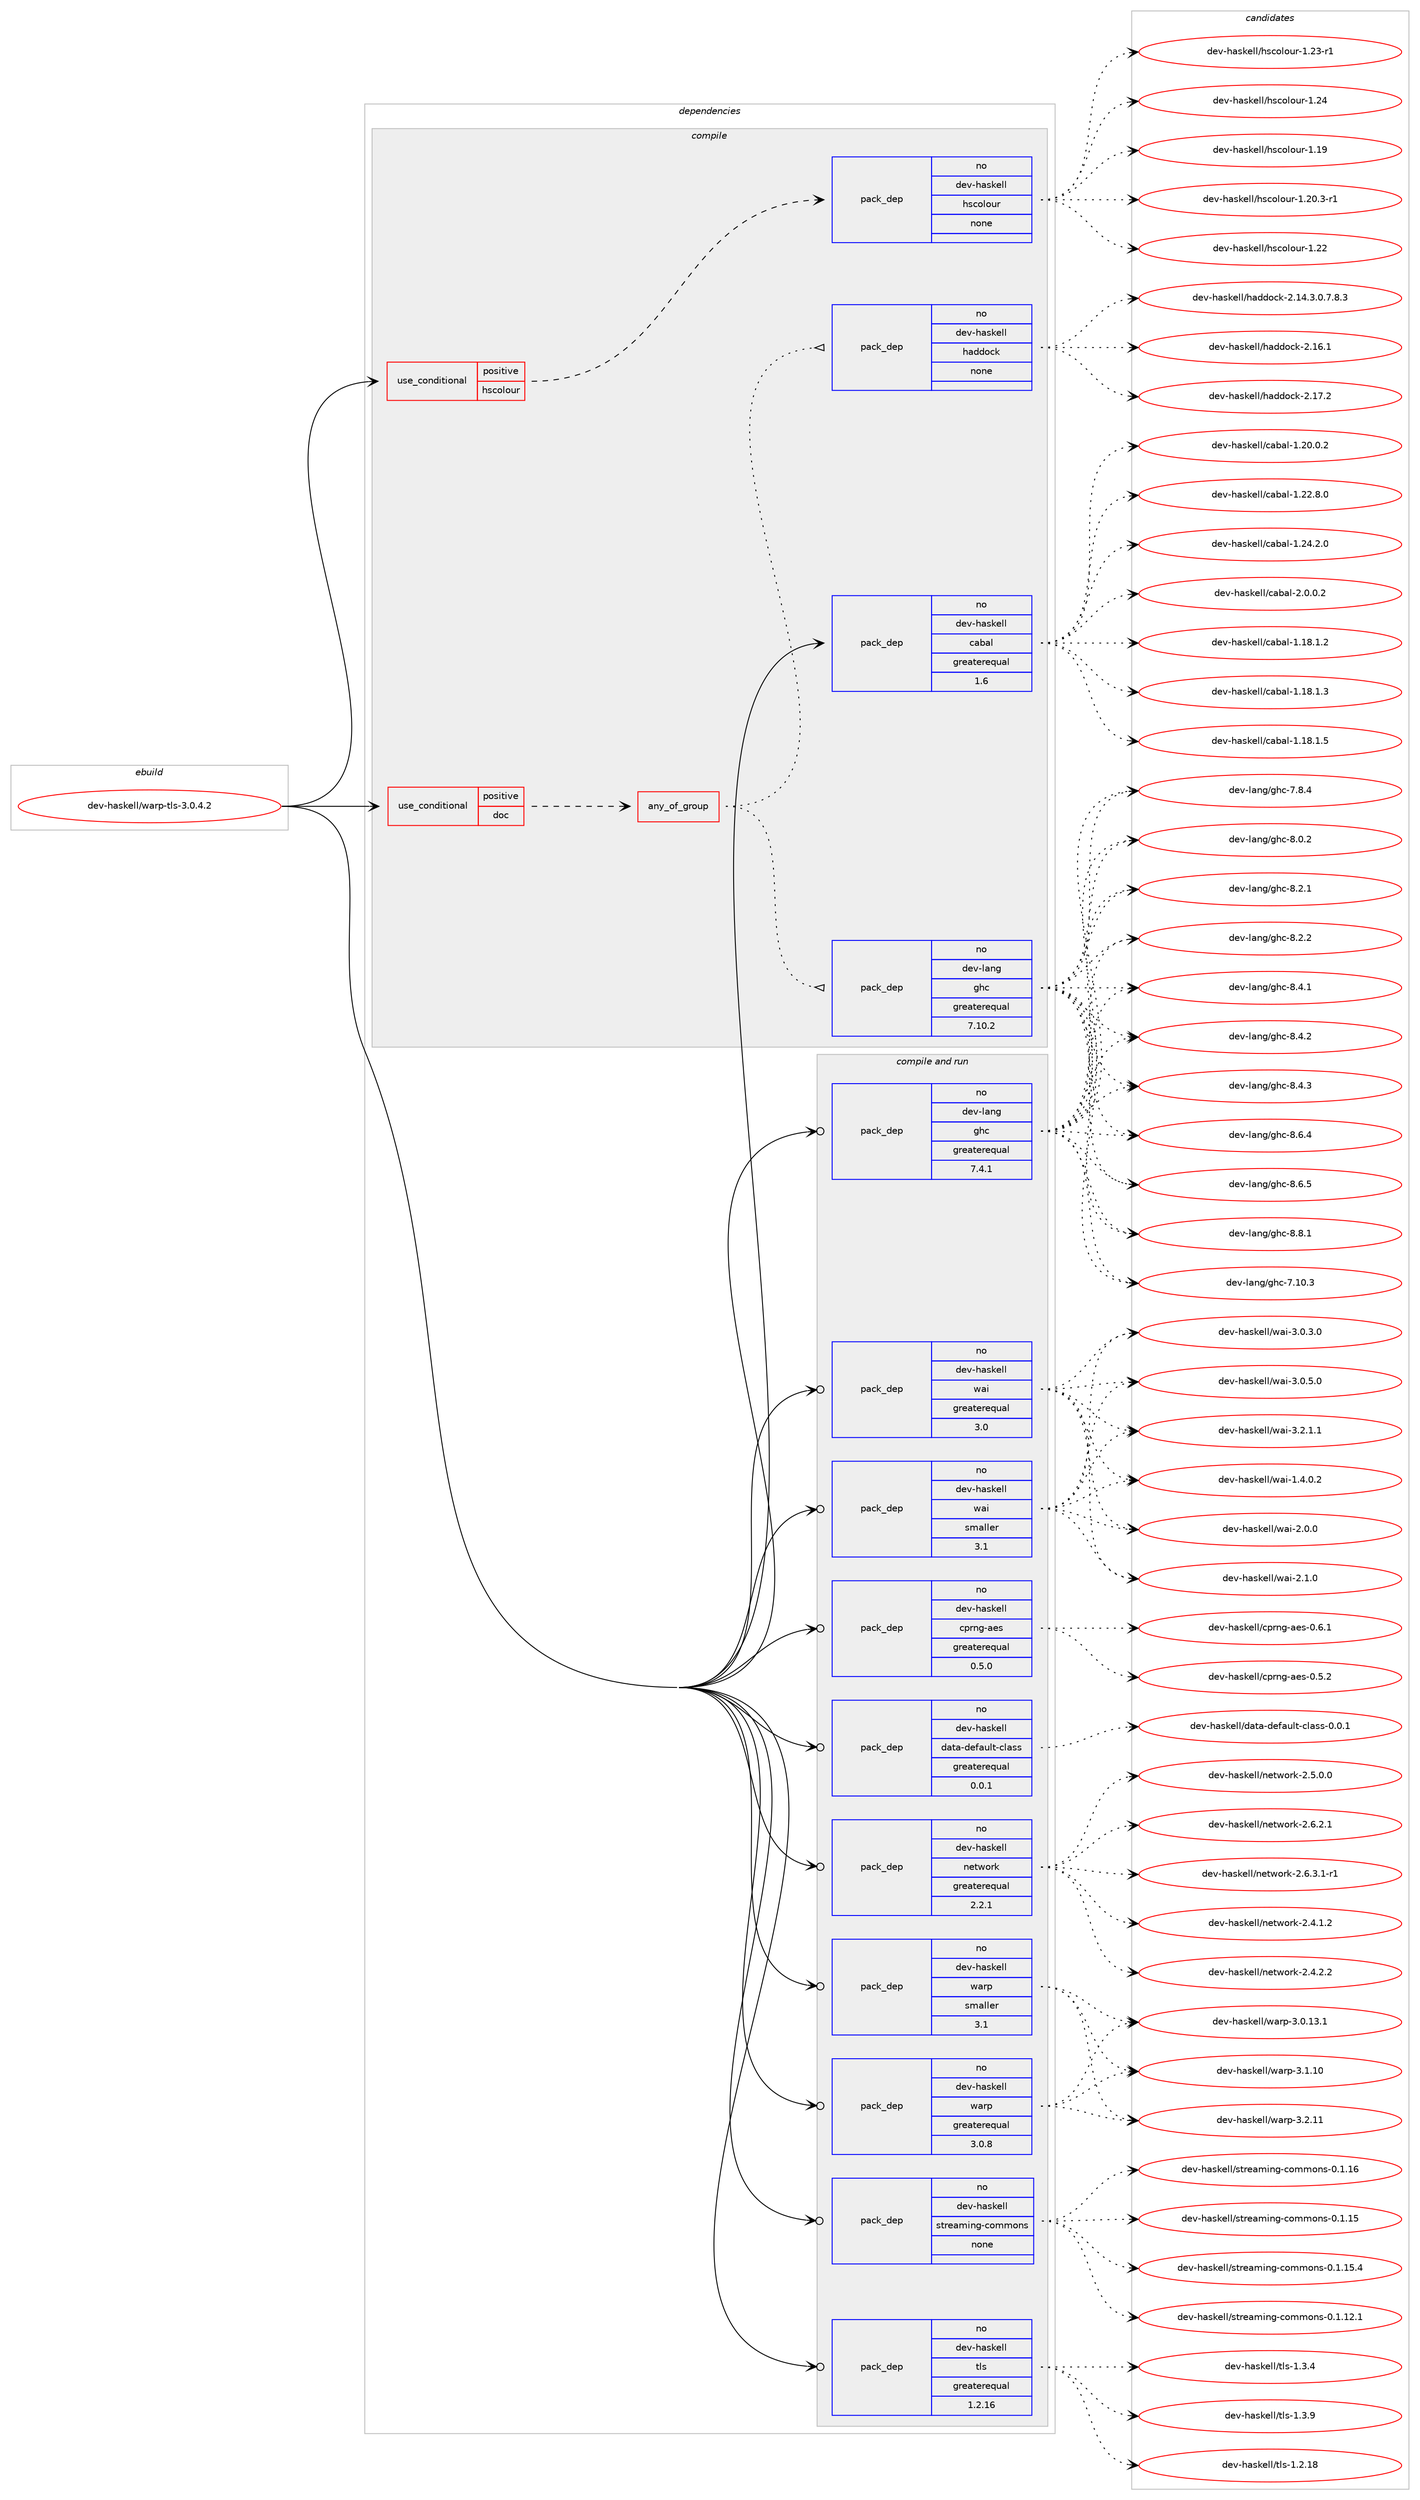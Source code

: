 digraph prolog {

# *************
# Graph options
# *************

newrank=true;
concentrate=true;
compound=true;
graph [rankdir=LR,fontname=Helvetica,fontsize=10,ranksep=1.5];#, ranksep=2.5, nodesep=0.2];
edge  [arrowhead=vee];
node  [fontname=Helvetica,fontsize=10];

# **********
# The ebuild
# **********

subgraph cluster_leftcol {
color=gray;
rank=same;
label=<<i>ebuild</i>>;
id [label="dev-haskell/warp-tls-3.0.4.2", color=red, width=4, href="../dev-haskell/warp-tls-3.0.4.2.svg"];
}

# ****************
# The dependencies
# ****************

subgraph cluster_midcol {
color=gray;
label=<<i>dependencies</i>>;
subgraph cluster_compile {
fillcolor="#eeeeee";
style=filled;
label=<<i>compile</i>>;
subgraph cond128175 {
dependency547773 [label=<<TABLE BORDER="0" CELLBORDER="1" CELLSPACING="0" CELLPADDING="4"><TR><TD ROWSPAN="3" CELLPADDING="10">use_conditional</TD></TR><TR><TD>positive</TD></TR><TR><TD>doc</TD></TR></TABLE>>, shape=none, color=red];
subgraph any10713 {
dependency547774 [label=<<TABLE BORDER="0" CELLBORDER="1" CELLSPACING="0" CELLPADDING="4"><TR><TD CELLPADDING="10">any_of_group</TD></TR></TABLE>>, shape=none, color=red];subgraph pack408528 {
dependency547775 [label=<<TABLE BORDER="0" CELLBORDER="1" CELLSPACING="0" CELLPADDING="4" WIDTH="220"><TR><TD ROWSPAN="6" CELLPADDING="30">pack_dep</TD></TR><TR><TD WIDTH="110">no</TD></TR><TR><TD>dev-haskell</TD></TR><TR><TD>haddock</TD></TR><TR><TD>none</TD></TR><TR><TD></TD></TR></TABLE>>, shape=none, color=blue];
}
dependency547774:e -> dependency547775:w [weight=20,style="dotted",arrowhead="oinv"];
subgraph pack408529 {
dependency547776 [label=<<TABLE BORDER="0" CELLBORDER="1" CELLSPACING="0" CELLPADDING="4" WIDTH="220"><TR><TD ROWSPAN="6" CELLPADDING="30">pack_dep</TD></TR><TR><TD WIDTH="110">no</TD></TR><TR><TD>dev-lang</TD></TR><TR><TD>ghc</TD></TR><TR><TD>greaterequal</TD></TR><TR><TD>7.10.2</TD></TR></TABLE>>, shape=none, color=blue];
}
dependency547774:e -> dependency547776:w [weight=20,style="dotted",arrowhead="oinv"];
}
dependency547773:e -> dependency547774:w [weight=20,style="dashed",arrowhead="vee"];
}
id:e -> dependency547773:w [weight=20,style="solid",arrowhead="vee"];
subgraph cond128176 {
dependency547777 [label=<<TABLE BORDER="0" CELLBORDER="1" CELLSPACING="0" CELLPADDING="4"><TR><TD ROWSPAN="3" CELLPADDING="10">use_conditional</TD></TR><TR><TD>positive</TD></TR><TR><TD>hscolour</TD></TR></TABLE>>, shape=none, color=red];
subgraph pack408530 {
dependency547778 [label=<<TABLE BORDER="0" CELLBORDER="1" CELLSPACING="0" CELLPADDING="4" WIDTH="220"><TR><TD ROWSPAN="6" CELLPADDING="30">pack_dep</TD></TR><TR><TD WIDTH="110">no</TD></TR><TR><TD>dev-haskell</TD></TR><TR><TD>hscolour</TD></TR><TR><TD>none</TD></TR><TR><TD></TD></TR></TABLE>>, shape=none, color=blue];
}
dependency547777:e -> dependency547778:w [weight=20,style="dashed",arrowhead="vee"];
}
id:e -> dependency547777:w [weight=20,style="solid",arrowhead="vee"];
subgraph pack408531 {
dependency547779 [label=<<TABLE BORDER="0" CELLBORDER="1" CELLSPACING="0" CELLPADDING="4" WIDTH="220"><TR><TD ROWSPAN="6" CELLPADDING="30">pack_dep</TD></TR><TR><TD WIDTH="110">no</TD></TR><TR><TD>dev-haskell</TD></TR><TR><TD>cabal</TD></TR><TR><TD>greaterequal</TD></TR><TR><TD>1.6</TD></TR></TABLE>>, shape=none, color=blue];
}
id:e -> dependency547779:w [weight=20,style="solid",arrowhead="vee"];
}
subgraph cluster_compileandrun {
fillcolor="#eeeeee";
style=filled;
label=<<i>compile and run</i>>;
subgraph pack408532 {
dependency547780 [label=<<TABLE BORDER="0" CELLBORDER="1" CELLSPACING="0" CELLPADDING="4" WIDTH="220"><TR><TD ROWSPAN="6" CELLPADDING="30">pack_dep</TD></TR><TR><TD WIDTH="110">no</TD></TR><TR><TD>dev-haskell</TD></TR><TR><TD>cprng-aes</TD></TR><TR><TD>greaterequal</TD></TR><TR><TD>0.5.0</TD></TR></TABLE>>, shape=none, color=blue];
}
id:e -> dependency547780:w [weight=20,style="solid",arrowhead="odotvee"];
subgraph pack408533 {
dependency547781 [label=<<TABLE BORDER="0" CELLBORDER="1" CELLSPACING="0" CELLPADDING="4" WIDTH="220"><TR><TD ROWSPAN="6" CELLPADDING="30">pack_dep</TD></TR><TR><TD WIDTH="110">no</TD></TR><TR><TD>dev-haskell</TD></TR><TR><TD>data-default-class</TD></TR><TR><TD>greaterequal</TD></TR><TR><TD>0.0.1</TD></TR></TABLE>>, shape=none, color=blue];
}
id:e -> dependency547781:w [weight=20,style="solid",arrowhead="odotvee"];
subgraph pack408534 {
dependency547782 [label=<<TABLE BORDER="0" CELLBORDER="1" CELLSPACING="0" CELLPADDING="4" WIDTH="220"><TR><TD ROWSPAN="6" CELLPADDING="30">pack_dep</TD></TR><TR><TD WIDTH="110">no</TD></TR><TR><TD>dev-haskell</TD></TR><TR><TD>network</TD></TR><TR><TD>greaterequal</TD></TR><TR><TD>2.2.1</TD></TR></TABLE>>, shape=none, color=blue];
}
id:e -> dependency547782:w [weight=20,style="solid",arrowhead="odotvee"];
subgraph pack408535 {
dependency547783 [label=<<TABLE BORDER="0" CELLBORDER="1" CELLSPACING="0" CELLPADDING="4" WIDTH="220"><TR><TD ROWSPAN="6" CELLPADDING="30">pack_dep</TD></TR><TR><TD WIDTH="110">no</TD></TR><TR><TD>dev-haskell</TD></TR><TR><TD>streaming-commons</TD></TR><TR><TD>none</TD></TR><TR><TD></TD></TR></TABLE>>, shape=none, color=blue];
}
id:e -> dependency547783:w [weight=20,style="solid",arrowhead="odotvee"];
subgraph pack408536 {
dependency547784 [label=<<TABLE BORDER="0" CELLBORDER="1" CELLSPACING="0" CELLPADDING="4" WIDTH="220"><TR><TD ROWSPAN="6" CELLPADDING="30">pack_dep</TD></TR><TR><TD WIDTH="110">no</TD></TR><TR><TD>dev-haskell</TD></TR><TR><TD>tls</TD></TR><TR><TD>greaterequal</TD></TR><TR><TD>1.2.16</TD></TR></TABLE>>, shape=none, color=blue];
}
id:e -> dependency547784:w [weight=20,style="solid",arrowhead="odotvee"];
subgraph pack408537 {
dependency547785 [label=<<TABLE BORDER="0" CELLBORDER="1" CELLSPACING="0" CELLPADDING="4" WIDTH="220"><TR><TD ROWSPAN="6" CELLPADDING="30">pack_dep</TD></TR><TR><TD WIDTH="110">no</TD></TR><TR><TD>dev-haskell</TD></TR><TR><TD>wai</TD></TR><TR><TD>greaterequal</TD></TR><TR><TD>3.0</TD></TR></TABLE>>, shape=none, color=blue];
}
id:e -> dependency547785:w [weight=20,style="solid",arrowhead="odotvee"];
subgraph pack408538 {
dependency547786 [label=<<TABLE BORDER="0" CELLBORDER="1" CELLSPACING="0" CELLPADDING="4" WIDTH="220"><TR><TD ROWSPAN="6" CELLPADDING="30">pack_dep</TD></TR><TR><TD WIDTH="110">no</TD></TR><TR><TD>dev-haskell</TD></TR><TR><TD>wai</TD></TR><TR><TD>smaller</TD></TR><TR><TD>3.1</TD></TR></TABLE>>, shape=none, color=blue];
}
id:e -> dependency547786:w [weight=20,style="solid",arrowhead="odotvee"];
subgraph pack408539 {
dependency547787 [label=<<TABLE BORDER="0" CELLBORDER="1" CELLSPACING="0" CELLPADDING="4" WIDTH="220"><TR><TD ROWSPAN="6" CELLPADDING="30">pack_dep</TD></TR><TR><TD WIDTH="110">no</TD></TR><TR><TD>dev-haskell</TD></TR><TR><TD>warp</TD></TR><TR><TD>greaterequal</TD></TR><TR><TD>3.0.8</TD></TR></TABLE>>, shape=none, color=blue];
}
id:e -> dependency547787:w [weight=20,style="solid",arrowhead="odotvee"];
subgraph pack408540 {
dependency547788 [label=<<TABLE BORDER="0" CELLBORDER="1" CELLSPACING="0" CELLPADDING="4" WIDTH="220"><TR><TD ROWSPAN="6" CELLPADDING="30">pack_dep</TD></TR><TR><TD WIDTH="110">no</TD></TR><TR><TD>dev-haskell</TD></TR><TR><TD>warp</TD></TR><TR><TD>smaller</TD></TR><TR><TD>3.1</TD></TR></TABLE>>, shape=none, color=blue];
}
id:e -> dependency547788:w [weight=20,style="solid",arrowhead="odotvee"];
subgraph pack408541 {
dependency547789 [label=<<TABLE BORDER="0" CELLBORDER="1" CELLSPACING="0" CELLPADDING="4" WIDTH="220"><TR><TD ROWSPAN="6" CELLPADDING="30">pack_dep</TD></TR><TR><TD WIDTH="110">no</TD></TR><TR><TD>dev-lang</TD></TR><TR><TD>ghc</TD></TR><TR><TD>greaterequal</TD></TR><TR><TD>7.4.1</TD></TR></TABLE>>, shape=none, color=blue];
}
id:e -> dependency547789:w [weight=20,style="solid",arrowhead="odotvee"];
}
subgraph cluster_run {
fillcolor="#eeeeee";
style=filled;
label=<<i>run</i>>;
}
}

# **************
# The candidates
# **************

subgraph cluster_choices {
rank=same;
color=gray;
label=<<i>candidates</i>>;

subgraph choice408528 {
color=black;
nodesep=1;
choice1001011184510497115107101108108471049710010011199107455046495246514648465546564651 [label="dev-haskell/haddock-2.14.3.0.7.8.3", color=red, width=4,href="../dev-haskell/haddock-2.14.3.0.7.8.3.svg"];
choice100101118451049711510710110810847104971001001119910745504649544649 [label="dev-haskell/haddock-2.16.1", color=red, width=4,href="../dev-haskell/haddock-2.16.1.svg"];
choice100101118451049711510710110810847104971001001119910745504649554650 [label="dev-haskell/haddock-2.17.2", color=red, width=4,href="../dev-haskell/haddock-2.17.2.svg"];
dependency547775:e -> choice1001011184510497115107101108108471049710010011199107455046495246514648465546564651:w [style=dotted,weight="100"];
dependency547775:e -> choice100101118451049711510710110810847104971001001119910745504649544649:w [style=dotted,weight="100"];
dependency547775:e -> choice100101118451049711510710110810847104971001001119910745504649554650:w [style=dotted,weight="100"];
}
subgraph choice408529 {
color=black;
nodesep=1;
choice1001011184510897110103471031049945554649484651 [label="dev-lang/ghc-7.10.3", color=red, width=4,href="../dev-lang/ghc-7.10.3.svg"];
choice10010111845108971101034710310499455546564652 [label="dev-lang/ghc-7.8.4", color=red, width=4,href="../dev-lang/ghc-7.8.4.svg"];
choice10010111845108971101034710310499455646484650 [label="dev-lang/ghc-8.0.2", color=red, width=4,href="../dev-lang/ghc-8.0.2.svg"];
choice10010111845108971101034710310499455646504649 [label="dev-lang/ghc-8.2.1", color=red, width=4,href="../dev-lang/ghc-8.2.1.svg"];
choice10010111845108971101034710310499455646504650 [label="dev-lang/ghc-8.2.2", color=red, width=4,href="../dev-lang/ghc-8.2.2.svg"];
choice10010111845108971101034710310499455646524649 [label="dev-lang/ghc-8.4.1", color=red, width=4,href="../dev-lang/ghc-8.4.1.svg"];
choice10010111845108971101034710310499455646524650 [label="dev-lang/ghc-8.4.2", color=red, width=4,href="../dev-lang/ghc-8.4.2.svg"];
choice10010111845108971101034710310499455646524651 [label="dev-lang/ghc-8.4.3", color=red, width=4,href="../dev-lang/ghc-8.4.3.svg"];
choice10010111845108971101034710310499455646544652 [label="dev-lang/ghc-8.6.4", color=red, width=4,href="../dev-lang/ghc-8.6.4.svg"];
choice10010111845108971101034710310499455646544653 [label="dev-lang/ghc-8.6.5", color=red, width=4,href="../dev-lang/ghc-8.6.5.svg"];
choice10010111845108971101034710310499455646564649 [label="dev-lang/ghc-8.8.1", color=red, width=4,href="../dev-lang/ghc-8.8.1.svg"];
dependency547776:e -> choice1001011184510897110103471031049945554649484651:w [style=dotted,weight="100"];
dependency547776:e -> choice10010111845108971101034710310499455546564652:w [style=dotted,weight="100"];
dependency547776:e -> choice10010111845108971101034710310499455646484650:w [style=dotted,weight="100"];
dependency547776:e -> choice10010111845108971101034710310499455646504649:w [style=dotted,weight="100"];
dependency547776:e -> choice10010111845108971101034710310499455646504650:w [style=dotted,weight="100"];
dependency547776:e -> choice10010111845108971101034710310499455646524649:w [style=dotted,weight="100"];
dependency547776:e -> choice10010111845108971101034710310499455646524650:w [style=dotted,weight="100"];
dependency547776:e -> choice10010111845108971101034710310499455646524651:w [style=dotted,weight="100"];
dependency547776:e -> choice10010111845108971101034710310499455646544652:w [style=dotted,weight="100"];
dependency547776:e -> choice10010111845108971101034710310499455646544653:w [style=dotted,weight="100"];
dependency547776:e -> choice10010111845108971101034710310499455646564649:w [style=dotted,weight="100"];
}
subgraph choice408530 {
color=black;
nodesep=1;
choice100101118451049711510710110810847104115991111081111171144549464957 [label="dev-haskell/hscolour-1.19", color=red, width=4,href="../dev-haskell/hscolour-1.19.svg"];
choice10010111845104971151071011081084710411599111108111117114454946504846514511449 [label="dev-haskell/hscolour-1.20.3-r1", color=red, width=4,href="../dev-haskell/hscolour-1.20.3-r1.svg"];
choice100101118451049711510710110810847104115991111081111171144549465050 [label="dev-haskell/hscolour-1.22", color=red, width=4,href="../dev-haskell/hscolour-1.22.svg"];
choice1001011184510497115107101108108471041159911110811111711445494650514511449 [label="dev-haskell/hscolour-1.23-r1", color=red, width=4,href="../dev-haskell/hscolour-1.23-r1.svg"];
choice100101118451049711510710110810847104115991111081111171144549465052 [label="dev-haskell/hscolour-1.24", color=red, width=4,href="../dev-haskell/hscolour-1.24.svg"];
dependency547778:e -> choice100101118451049711510710110810847104115991111081111171144549464957:w [style=dotted,weight="100"];
dependency547778:e -> choice10010111845104971151071011081084710411599111108111117114454946504846514511449:w [style=dotted,weight="100"];
dependency547778:e -> choice100101118451049711510710110810847104115991111081111171144549465050:w [style=dotted,weight="100"];
dependency547778:e -> choice1001011184510497115107101108108471041159911110811111711445494650514511449:w [style=dotted,weight="100"];
dependency547778:e -> choice100101118451049711510710110810847104115991111081111171144549465052:w [style=dotted,weight="100"];
}
subgraph choice408531 {
color=black;
nodesep=1;
choice10010111845104971151071011081084799979897108454946495646494650 [label="dev-haskell/cabal-1.18.1.2", color=red, width=4,href="../dev-haskell/cabal-1.18.1.2.svg"];
choice10010111845104971151071011081084799979897108454946495646494651 [label="dev-haskell/cabal-1.18.1.3", color=red, width=4,href="../dev-haskell/cabal-1.18.1.3.svg"];
choice10010111845104971151071011081084799979897108454946495646494653 [label="dev-haskell/cabal-1.18.1.5", color=red, width=4,href="../dev-haskell/cabal-1.18.1.5.svg"];
choice10010111845104971151071011081084799979897108454946504846484650 [label="dev-haskell/cabal-1.20.0.2", color=red, width=4,href="../dev-haskell/cabal-1.20.0.2.svg"];
choice10010111845104971151071011081084799979897108454946505046564648 [label="dev-haskell/cabal-1.22.8.0", color=red, width=4,href="../dev-haskell/cabal-1.22.8.0.svg"];
choice10010111845104971151071011081084799979897108454946505246504648 [label="dev-haskell/cabal-1.24.2.0", color=red, width=4,href="../dev-haskell/cabal-1.24.2.0.svg"];
choice100101118451049711510710110810847999798971084550464846484650 [label="dev-haskell/cabal-2.0.0.2", color=red, width=4,href="../dev-haskell/cabal-2.0.0.2.svg"];
dependency547779:e -> choice10010111845104971151071011081084799979897108454946495646494650:w [style=dotted,weight="100"];
dependency547779:e -> choice10010111845104971151071011081084799979897108454946495646494651:w [style=dotted,weight="100"];
dependency547779:e -> choice10010111845104971151071011081084799979897108454946495646494653:w [style=dotted,weight="100"];
dependency547779:e -> choice10010111845104971151071011081084799979897108454946504846484650:w [style=dotted,weight="100"];
dependency547779:e -> choice10010111845104971151071011081084799979897108454946505046564648:w [style=dotted,weight="100"];
dependency547779:e -> choice10010111845104971151071011081084799979897108454946505246504648:w [style=dotted,weight="100"];
dependency547779:e -> choice100101118451049711510710110810847999798971084550464846484650:w [style=dotted,weight="100"];
}
subgraph choice408532 {
color=black;
nodesep=1;
choice100101118451049711510710110810847991121141101034597101115454846534650 [label="dev-haskell/cprng-aes-0.5.2", color=red, width=4,href="../dev-haskell/cprng-aes-0.5.2.svg"];
choice100101118451049711510710110810847991121141101034597101115454846544649 [label="dev-haskell/cprng-aes-0.6.1", color=red, width=4,href="../dev-haskell/cprng-aes-0.6.1.svg"];
dependency547780:e -> choice100101118451049711510710110810847991121141101034597101115454846534650:w [style=dotted,weight="100"];
dependency547780:e -> choice100101118451049711510710110810847991121141101034597101115454846544649:w [style=dotted,weight="100"];
}
subgraph choice408533 {
color=black;
nodesep=1;
choice10010111845104971151071011081084710097116974510010110297117108116459910897115115454846484649 [label="dev-haskell/data-default-class-0.0.1", color=red, width=4,href="../dev-haskell/data-default-class-0.0.1.svg"];
dependency547781:e -> choice10010111845104971151071011081084710097116974510010110297117108116459910897115115454846484649:w [style=dotted,weight="100"];
}
subgraph choice408534 {
color=black;
nodesep=1;
choice1001011184510497115107101108108471101011161191111141074550465246494650 [label="dev-haskell/network-2.4.1.2", color=red, width=4,href="../dev-haskell/network-2.4.1.2.svg"];
choice1001011184510497115107101108108471101011161191111141074550465246504650 [label="dev-haskell/network-2.4.2.2", color=red, width=4,href="../dev-haskell/network-2.4.2.2.svg"];
choice1001011184510497115107101108108471101011161191111141074550465346484648 [label="dev-haskell/network-2.5.0.0", color=red, width=4,href="../dev-haskell/network-2.5.0.0.svg"];
choice1001011184510497115107101108108471101011161191111141074550465446504649 [label="dev-haskell/network-2.6.2.1", color=red, width=4,href="../dev-haskell/network-2.6.2.1.svg"];
choice10010111845104971151071011081084711010111611911111410745504654465146494511449 [label="dev-haskell/network-2.6.3.1-r1", color=red, width=4,href="../dev-haskell/network-2.6.3.1-r1.svg"];
dependency547782:e -> choice1001011184510497115107101108108471101011161191111141074550465246494650:w [style=dotted,weight="100"];
dependency547782:e -> choice1001011184510497115107101108108471101011161191111141074550465246504650:w [style=dotted,weight="100"];
dependency547782:e -> choice1001011184510497115107101108108471101011161191111141074550465346484648:w [style=dotted,weight="100"];
dependency547782:e -> choice1001011184510497115107101108108471101011161191111141074550465446504649:w [style=dotted,weight="100"];
dependency547782:e -> choice10010111845104971151071011081084711010111611911111410745504654465146494511449:w [style=dotted,weight="100"];
}
subgraph choice408535 {
color=black;
nodesep=1;
choice100101118451049711510710110810847115116114101971091051101034599111109109111110115454846494649504649 [label="dev-haskell/streaming-commons-0.1.12.1", color=red, width=4,href="../dev-haskell/streaming-commons-0.1.12.1.svg"];
choice10010111845104971151071011081084711511611410197109105110103459911110910911111011545484649464953 [label="dev-haskell/streaming-commons-0.1.15", color=red, width=4,href="../dev-haskell/streaming-commons-0.1.15.svg"];
choice100101118451049711510710110810847115116114101971091051101034599111109109111110115454846494649534652 [label="dev-haskell/streaming-commons-0.1.15.4", color=red, width=4,href="../dev-haskell/streaming-commons-0.1.15.4.svg"];
choice10010111845104971151071011081084711511611410197109105110103459911110910911111011545484649464954 [label="dev-haskell/streaming-commons-0.1.16", color=red, width=4,href="../dev-haskell/streaming-commons-0.1.16.svg"];
dependency547783:e -> choice100101118451049711510710110810847115116114101971091051101034599111109109111110115454846494649504649:w [style=dotted,weight="100"];
dependency547783:e -> choice10010111845104971151071011081084711511611410197109105110103459911110910911111011545484649464953:w [style=dotted,weight="100"];
dependency547783:e -> choice100101118451049711510710110810847115116114101971091051101034599111109109111110115454846494649534652:w [style=dotted,weight="100"];
dependency547783:e -> choice10010111845104971151071011081084711511611410197109105110103459911110910911111011545484649464954:w [style=dotted,weight="100"];
}
subgraph choice408536 {
color=black;
nodesep=1;
choice10010111845104971151071011081084711610811545494650464956 [label="dev-haskell/tls-1.2.18", color=red, width=4,href="../dev-haskell/tls-1.2.18.svg"];
choice100101118451049711510710110810847116108115454946514652 [label="dev-haskell/tls-1.3.4", color=red, width=4,href="../dev-haskell/tls-1.3.4.svg"];
choice100101118451049711510710110810847116108115454946514657 [label="dev-haskell/tls-1.3.9", color=red, width=4,href="../dev-haskell/tls-1.3.9.svg"];
dependency547784:e -> choice10010111845104971151071011081084711610811545494650464956:w [style=dotted,weight="100"];
dependency547784:e -> choice100101118451049711510710110810847116108115454946514652:w [style=dotted,weight="100"];
dependency547784:e -> choice100101118451049711510710110810847116108115454946514657:w [style=dotted,weight="100"];
}
subgraph choice408537 {
color=black;
nodesep=1;
choice100101118451049711510710110810847119971054549465246484650 [label="dev-haskell/wai-1.4.0.2", color=red, width=4,href="../dev-haskell/wai-1.4.0.2.svg"];
choice10010111845104971151071011081084711997105455046484648 [label="dev-haskell/wai-2.0.0", color=red, width=4,href="../dev-haskell/wai-2.0.0.svg"];
choice10010111845104971151071011081084711997105455046494648 [label="dev-haskell/wai-2.1.0", color=red, width=4,href="../dev-haskell/wai-2.1.0.svg"];
choice100101118451049711510710110810847119971054551464846514648 [label="dev-haskell/wai-3.0.3.0", color=red, width=4,href="../dev-haskell/wai-3.0.3.0.svg"];
choice100101118451049711510710110810847119971054551464846534648 [label="dev-haskell/wai-3.0.5.0", color=red, width=4,href="../dev-haskell/wai-3.0.5.0.svg"];
choice100101118451049711510710110810847119971054551465046494649 [label="dev-haskell/wai-3.2.1.1", color=red, width=4,href="../dev-haskell/wai-3.2.1.1.svg"];
dependency547785:e -> choice100101118451049711510710110810847119971054549465246484650:w [style=dotted,weight="100"];
dependency547785:e -> choice10010111845104971151071011081084711997105455046484648:w [style=dotted,weight="100"];
dependency547785:e -> choice10010111845104971151071011081084711997105455046494648:w [style=dotted,weight="100"];
dependency547785:e -> choice100101118451049711510710110810847119971054551464846514648:w [style=dotted,weight="100"];
dependency547785:e -> choice100101118451049711510710110810847119971054551464846534648:w [style=dotted,weight="100"];
dependency547785:e -> choice100101118451049711510710110810847119971054551465046494649:w [style=dotted,weight="100"];
}
subgraph choice408538 {
color=black;
nodesep=1;
choice100101118451049711510710110810847119971054549465246484650 [label="dev-haskell/wai-1.4.0.2", color=red, width=4,href="../dev-haskell/wai-1.4.0.2.svg"];
choice10010111845104971151071011081084711997105455046484648 [label="dev-haskell/wai-2.0.0", color=red, width=4,href="../dev-haskell/wai-2.0.0.svg"];
choice10010111845104971151071011081084711997105455046494648 [label="dev-haskell/wai-2.1.0", color=red, width=4,href="../dev-haskell/wai-2.1.0.svg"];
choice100101118451049711510710110810847119971054551464846514648 [label="dev-haskell/wai-3.0.3.0", color=red, width=4,href="../dev-haskell/wai-3.0.3.0.svg"];
choice100101118451049711510710110810847119971054551464846534648 [label="dev-haskell/wai-3.0.5.0", color=red, width=4,href="../dev-haskell/wai-3.0.5.0.svg"];
choice100101118451049711510710110810847119971054551465046494649 [label="dev-haskell/wai-3.2.1.1", color=red, width=4,href="../dev-haskell/wai-3.2.1.1.svg"];
dependency547786:e -> choice100101118451049711510710110810847119971054549465246484650:w [style=dotted,weight="100"];
dependency547786:e -> choice10010111845104971151071011081084711997105455046484648:w [style=dotted,weight="100"];
dependency547786:e -> choice10010111845104971151071011081084711997105455046494648:w [style=dotted,weight="100"];
dependency547786:e -> choice100101118451049711510710110810847119971054551464846514648:w [style=dotted,weight="100"];
dependency547786:e -> choice100101118451049711510710110810847119971054551464846534648:w [style=dotted,weight="100"];
dependency547786:e -> choice100101118451049711510710110810847119971054551465046494649:w [style=dotted,weight="100"];
}
subgraph choice408539 {
color=black;
nodesep=1;
choice10010111845104971151071011081084711997114112455146484649514649 [label="dev-haskell/warp-3.0.13.1", color=red, width=4,href="../dev-haskell/warp-3.0.13.1.svg"];
choice1001011184510497115107101108108471199711411245514649464948 [label="dev-haskell/warp-3.1.10", color=red, width=4,href="../dev-haskell/warp-3.1.10.svg"];
choice1001011184510497115107101108108471199711411245514650464949 [label="dev-haskell/warp-3.2.11", color=red, width=4,href="../dev-haskell/warp-3.2.11.svg"];
dependency547787:e -> choice10010111845104971151071011081084711997114112455146484649514649:w [style=dotted,weight="100"];
dependency547787:e -> choice1001011184510497115107101108108471199711411245514649464948:w [style=dotted,weight="100"];
dependency547787:e -> choice1001011184510497115107101108108471199711411245514650464949:w [style=dotted,weight="100"];
}
subgraph choice408540 {
color=black;
nodesep=1;
choice10010111845104971151071011081084711997114112455146484649514649 [label="dev-haskell/warp-3.0.13.1", color=red, width=4,href="../dev-haskell/warp-3.0.13.1.svg"];
choice1001011184510497115107101108108471199711411245514649464948 [label="dev-haskell/warp-3.1.10", color=red, width=4,href="../dev-haskell/warp-3.1.10.svg"];
choice1001011184510497115107101108108471199711411245514650464949 [label="dev-haskell/warp-3.2.11", color=red, width=4,href="../dev-haskell/warp-3.2.11.svg"];
dependency547788:e -> choice10010111845104971151071011081084711997114112455146484649514649:w [style=dotted,weight="100"];
dependency547788:e -> choice1001011184510497115107101108108471199711411245514649464948:w [style=dotted,weight="100"];
dependency547788:e -> choice1001011184510497115107101108108471199711411245514650464949:w [style=dotted,weight="100"];
}
subgraph choice408541 {
color=black;
nodesep=1;
choice1001011184510897110103471031049945554649484651 [label="dev-lang/ghc-7.10.3", color=red, width=4,href="../dev-lang/ghc-7.10.3.svg"];
choice10010111845108971101034710310499455546564652 [label="dev-lang/ghc-7.8.4", color=red, width=4,href="../dev-lang/ghc-7.8.4.svg"];
choice10010111845108971101034710310499455646484650 [label="dev-lang/ghc-8.0.2", color=red, width=4,href="../dev-lang/ghc-8.0.2.svg"];
choice10010111845108971101034710310499455646504649 [label="dev-lang/ghc-8.2.1", color=red, width=4,href="../dev-lang/ghc-8.2.1.svg"];
choice10010111845108971101034710310499455646504650 [label="dev-lang/ghc-8.2.2", color=red, width=4,href="../dev-lang/ghc-8.2.2.svg"];
choice10010111845108971101034710310499455646524649 [label="dev-lang/ghc-8.4.1", color=red, width=4,href="../dev-lang/ghc-8.4.1.svg"];
choice10010111845108971101034710310499455646524650 [label="dev-lang/ghc-8.4.2", color=red, width=4,href="../dev-lang/ghc-8.4.2.svg"];
choice10010111845108971101034710310499455646524651 [label="dev-lang/ghc-8.4.3", color=red, width=4,href="../dev-lang/ghc-8.4.3.svg"];
choice10010111845108971101034710310499455646544652 [label="dev-lang/ghc-8.6.4", color=red, width=4,href="../dev-lang/ghc-8.6.4.svg"];
choice10010111845108971101034710310499455646544653 [label="dev-lang/ghc-8.6.5", color=red, width=4,href="../dev-lang/ghc-8.6.5.svg"];
choice10010111845108971101034710310499455646564649 [label="dev-lang/ghc-8.8.1", color=red, width=4,href="../dev-lang/ghc-8.8.1.svg"];
dependency547789:e -> choice1001011184510897110103471031049945554649484651:w [style=dotted,weight="100"];
dependency547789:e -> choice10010111845108971101034710310499455546564652:w [style=dotted,weight="100"];
dependency547789:e -> choice10010111845108971101034710310499455646484650:w [style=dotted,weight="100"];
dependency547789:e -> choice10010111845108971101034710310499455646504649:w [style=dotted,weight="100"];
dependency547789:e -> choice10010111845108971101034710310499455646504650:w [style=dotted,weight="100"];
dependency547789:e -> choice10010111845108971101034710310499455646524649:w [style=dotted,weight="100"];
dependency547789:e -> choice10010111845108971101034710310499455646524650:w [style=dotted,weight="100"];
dependency547789:e -> choice10010111845108971101034710310499455646524651:w [style=dotted,weight="100"];
dependency547789:e -> choice10010111845108971101034710310499455646544652:w [style=dotted,weight="100"];
dependency547789:e -> choice10010111845108971101034710310499455646544653:w [style=dotted,weight="100"];
dependency547789:e -> choice10010111845108971101034710310499455646564649:w [style=dotted,weight="100"];
}
}

}
